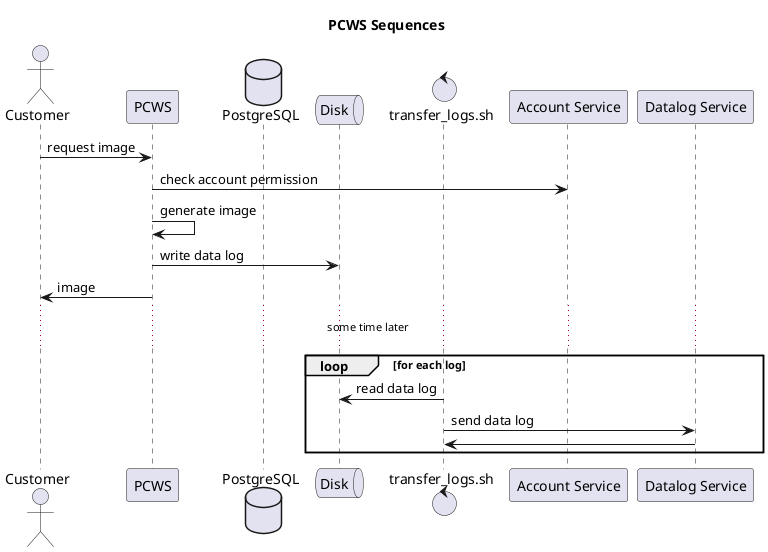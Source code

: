 @startuml

title PCWS Sequences

actor Customer
participant PCWS
database PostgreSQL
queue Disk
control transfer_logs.sh
participant "Account Service" as AccountService
participant "Datalog Service" as DatalogService

Customer -> PCWS: request image

PCWS -> AccountService: check account permission
PCWS -> PCWS: generate image
PCWS -> Disk: write data log

Customer <- PCWS: image

... some time later ...

loop for each log
  transfer_logs.sh -> Disk: read data log
  transfer_logs.sh -> DatalogService: send data log
  transfer_logs.sh <- DatalogService
end log
@enduml